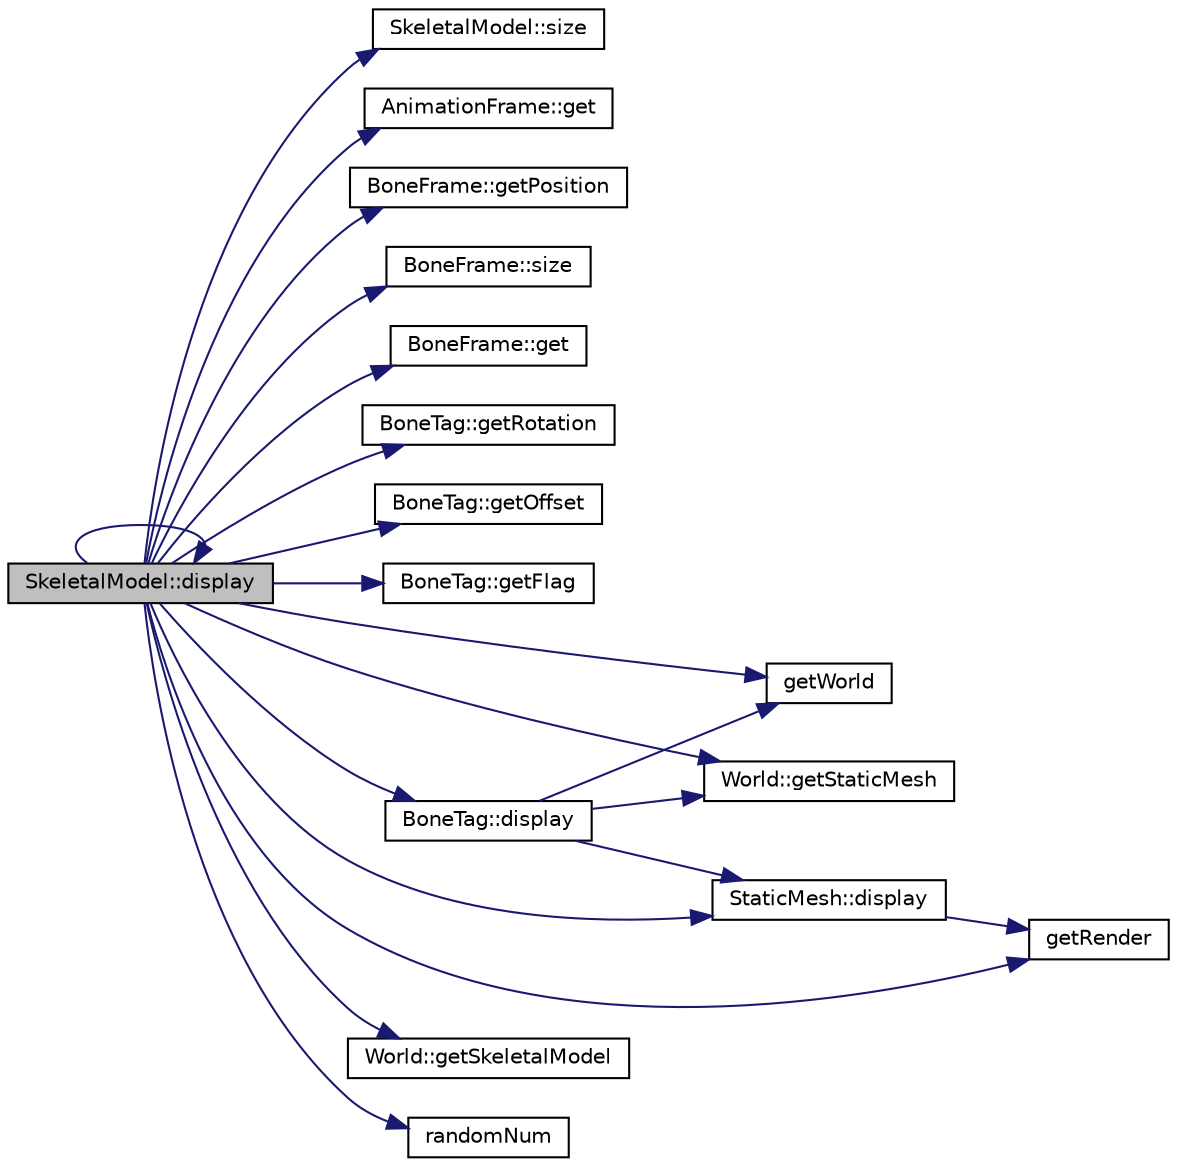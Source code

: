 digraph "SkeletalModel::display"
{
 // INTERACTIVE_SVG=YES
  edge [fontname="Helvetica",fontsize="10",labelfontname="Helvetica",labelfontsize="10"];
  node [fontname="Helvetica",fontsize="10",shape=record];
  rankdir="LR";
  Node1 [label="SkeletalModel::display",height=0.2,width=0.4,color="black", fillcolor="grey75", style="filled" fontcolor="black"];
  Node1 -> Node2 [color="midnightblue",fontsize="10",style="solid",fontname="Helvetica"];
  Node2 [label="SkeletalModel::size",height=0.2,width=0.4,color="black", fillcolor="white", style="filled",URL="$class_skeletal_model.html#a39029f7a5a754fa264411fe08b7a1022"];
  Node1 -> Node3 [color="midnightblue",fontsize="10",style="solid",fontname="Helvetica"];
  Node3 [label="AnimationFrame::get",height=0.2,width=0.4,color="black", fillcolor="white", style="filled",URL="$class_animation_frame.html#a38db882089936bcb50d9e0f57acbb286"];
  Node1 -> Node4 [color="midnightblue",fontsize="10",style="solid",fontname="Helvetica"];
  Node4 [label="BoneFrame::getPosition",height=0.2,width=0.4,color="black", fillcolor="white", style="filled",URL="$class_bone_frame.html#abc593716bad6db9371a053c64cfe7567"];
  Node1 -> Node5 [color="midnightblue",fontsize="10",style="solid",fontname="Helvetica"];
  Node5 [label="BoneFrame::size",height=0.2,width=0.4,color="black", fillcolor="white", style="filled",URL="$class_bone_frame.html#a88120c191ca6e23321c26c16d42a4be3"];
  Node1 -> Node6 [color="midnightblue",fontsize="10",style="solid",fontname="Helvetica"];
  Node6 [label="BoneFrame::get",height=0.2,width=0.4,color="black", fillcolor="white", style="filled",URL="$class_bone_frame.html#a90345b396c3080486d76e1355e38b070"];
  Node1 -> Node7 [color="midnightblue",fontsize="10",style="solid",fontname="Helvetica"];
  Node7 [label="BoneTag::getRotation",height=0.2,width=0.4,color="black", fillcolor="white", style="filled",URL="$class_bone_tag.html#a9f62bbd62d10fb90dd997713c548e6ce"];
  Node1 -> Node8 [color="midnightblue",fontsize="10",style="solid",fontname="Helvetica"];
  Node8 [label="BoneTag::getOffset",height=0.2,width=0.4,color="black", fillcolor="white", style="filled",URL="$class_bone_tag.html#a74a6138826dbbfbf713033c70cd87ef4"];
  Node1 -> Node9 [color="midnightblue",fontsize="10",style="solid",fontname="Helvetica"];
  Node9 [label="BoneTag::getFlag",height=0.2,width=0.4,color="black", fillcolor="white", style="filled",URL="$class_bone_tag.html#aa091631a503a2b05e13874bb2512dbb9"];
  Node1 -> Node10 [color="midnightblue",fontsize="10",style="solid",fontname="Helvetica"];
  Node10 [label="BoneTag::display",height=0.2,width=0.4,color="black", fillcolor="white", style="filled",URL="$class_bone_tag.html#a01c2be3af0e1230e8a23b493cbdb878e"];
  Node10 -> Node11 [color="midnightblue",fontsize="10",style="solid",fontname="Helvetica"];
  Node11 [label="getWorld",height=0.2,width=0.4,color="black", fillcolor="white", style="filled",URL="$_world_8h.html#abea1a794341f4259c16d914064e97528"];
  Node10 -> Node12 [color="midnightblue",fontsize="10",style="solid",fontname="Helvetica"];
  Node12 [label="World::getStaticMesh",height=0.2,width=0.4,color="black", fillcolor="white", style="filled",URL="$class_world.html#aef26c6a8a023e85dcd256bb71acf4dd7"];
  Node10 -> Node13 [color="midnightblue",fontsize="10",style="solid",fontname="Helvetica"];
  Node13 [label="StaticMesh::display",height=0.2,width=0.4,color="black", fillcolor="white", style="filled",URL="$class_static_mesh.html#ae062ddf1ccf1ad08364c40db4c3720ef"];
  Node13 -> Node14 [color="midnightblue",fontsize="10",style="solid",fontname="Helvetica"];
  Node14 [label="getRender",height=0.2,width=0.4,color="black", fillcolor="white", style="filled",URL="$_render_8h.html#a812cfcbdabb65847ea87dfed9fafc69d"];
  Node1 -> Node14 [color="midnightblue",fontsize="10",style="solid",fontname="Helvetica"];
  Node1 -> Node11 [color="midnightblue",fontsize="10",style="solid",fontname="Helvetica"];
  Node1 -> Node15 [color="midnightblue",fontsize="10",style="solid",fontname="Helvetica"];
  Node15 [label="World::getSkeletalModel",height=0.2,width=0.4,color="black", fillcolor="white", style="filled",URL="$class_world.html#ab060d007b77a8bf4b4cb3e9c0717dcaa"];
  Node1 -> Node1 [color="midnightblue",fontsize="10",style="solid",fontname="Helvetica"];
  Node1 -> Node16 [color="midnightblue",fontsize="10",style="solid",fontname="Helvetica"];
  Node16 [label="randomNum",height=0.2,width=0.4,color="black", fillcolor="white", style="filled",URL="$math_8h.html#abf90d8af199db5ee39679241ea1308ea",tooltip="Calculates a pseudo-random number. "];
  Node1 -> Node12 [color="midnightblue",fontsize="10",style="solid",fontname="Helvetica"];
  Node1 -> Node13 [color="midnightblue",fontsize="10",style="solid",fontname="Helvetica"];
}
